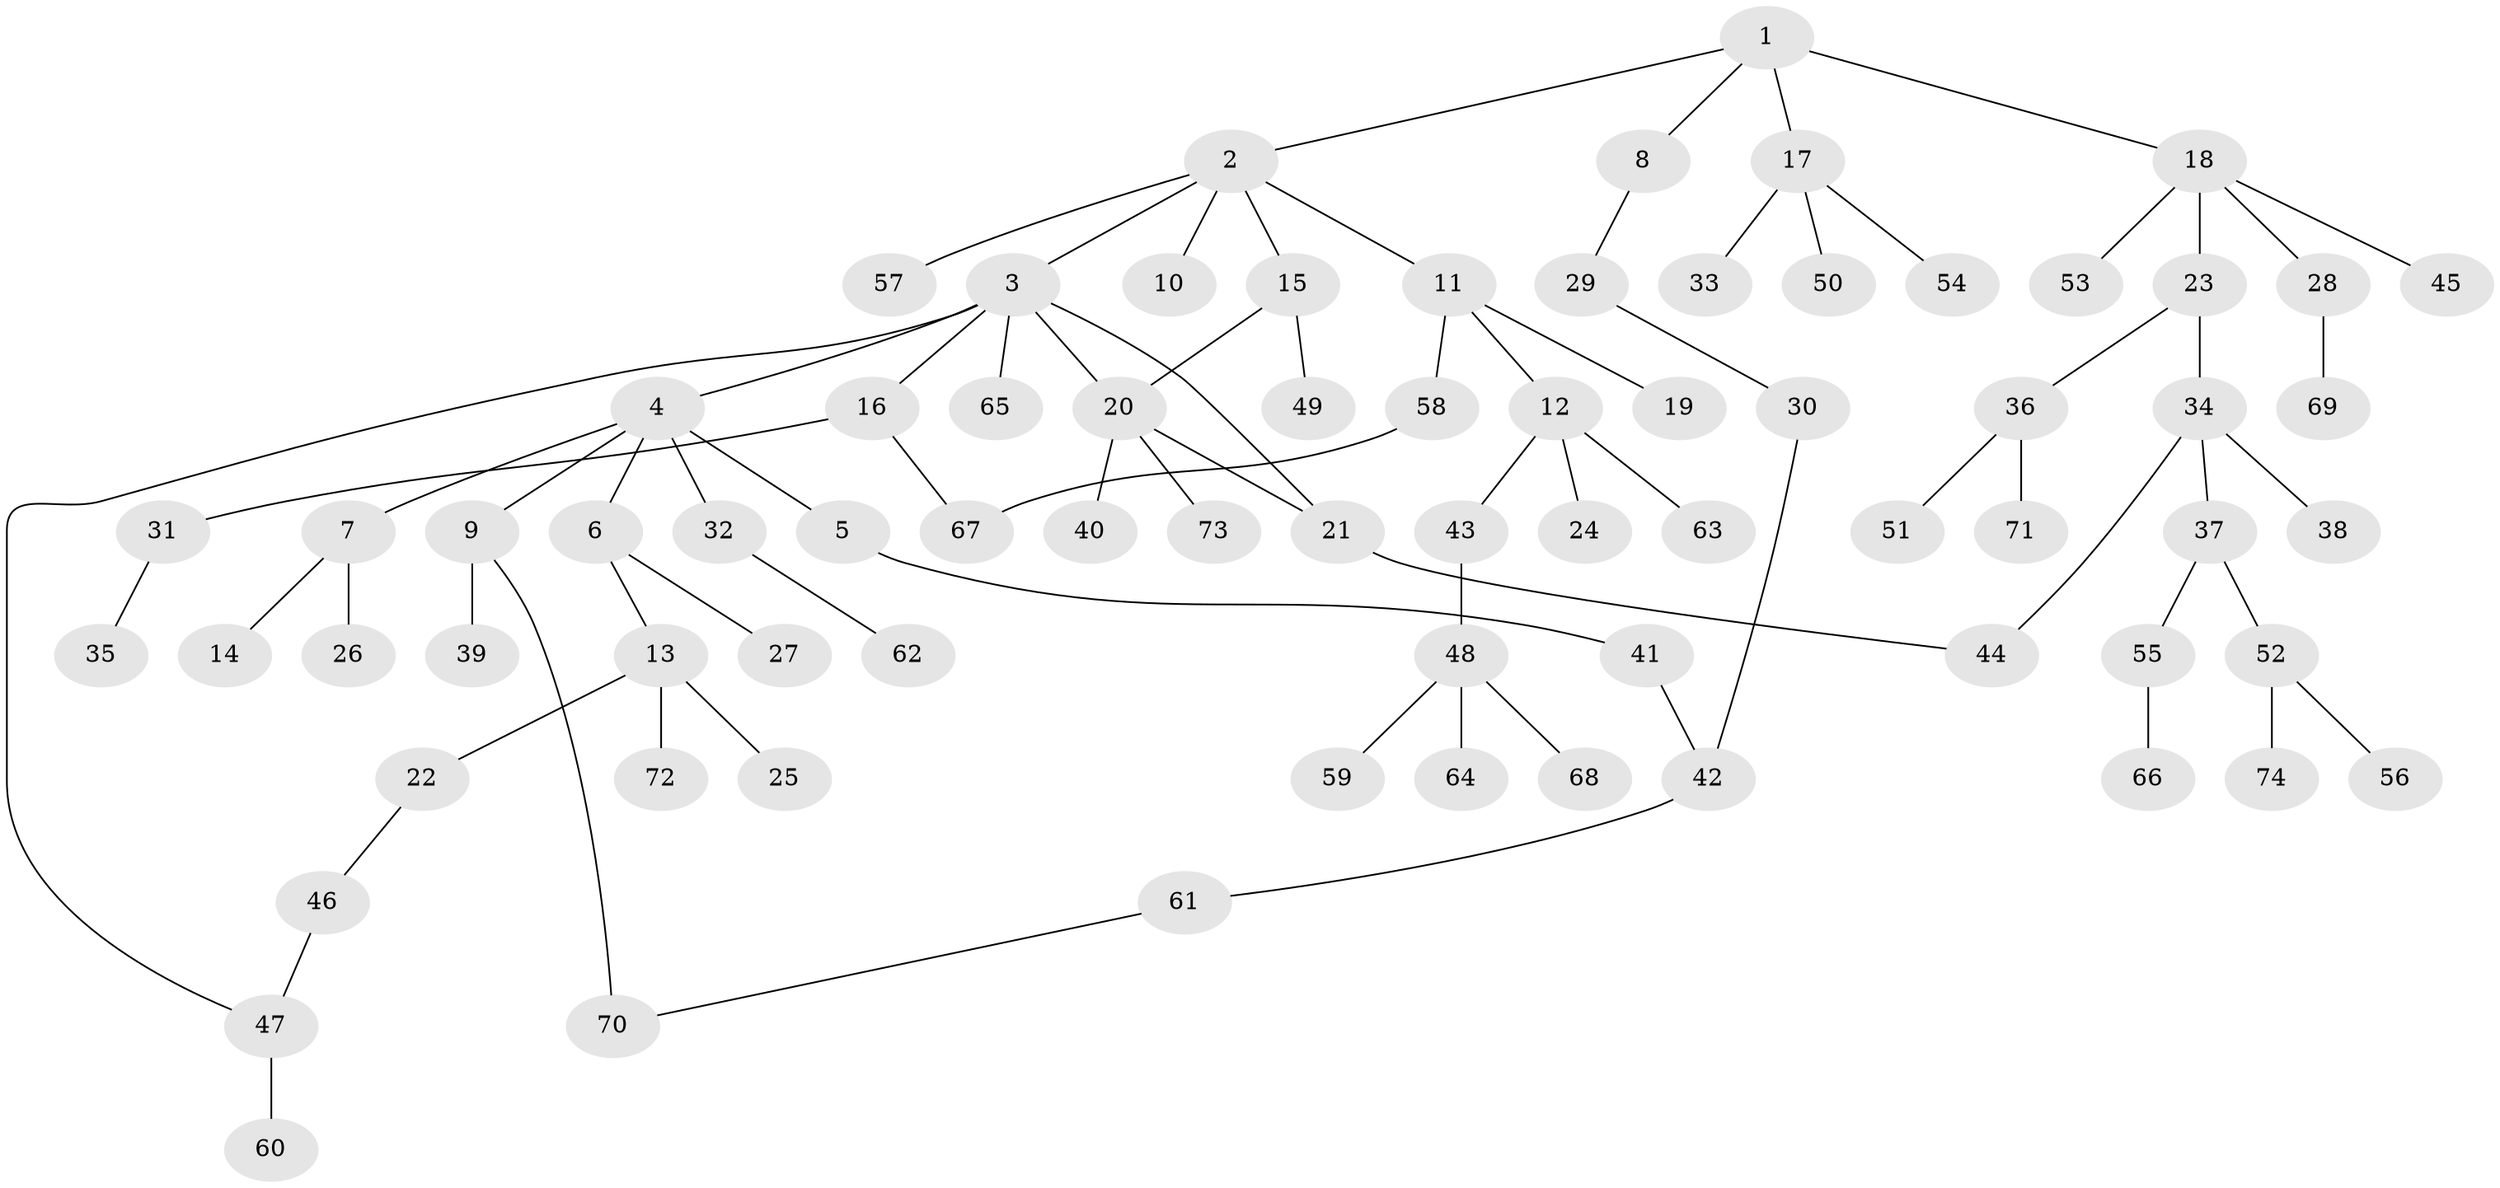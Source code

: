 // Generated by graph-tools (version 1.1) at 2025/49/03/09/25 03:49:20]
// undirected, 74 vertices, 80 edges
graph export_dot {
graph [start="1"]
  node [color=gray90,style=filled];
  1;
  2;
  3;
  4;
  5;
  6;
  7;
  8;
  9;
  10;
  11;
  12;
  13;
  14;
  15;
  16;
  17;
  18;
  19;
  20;
  21;
  22;
  23;
  24;
  25;
  26;
  27;
  28;
  29;
  30;
  31;
  32;
  33;
  34;
  35;
  36;
  37;
  38;
  39;
  40;
  41;
  42;
  43;
  44;
  45;
  46;
  47;
  48;
  49;
  50;
  51;
  52;
  53;
  54;
  55;
  56;
  57;
  58;
  59;
  60;
  61;
  62;
  63;
  64;
  65;
  66;
  67;
  68;
  69;
  70;
  71;
  72;
  73;
  74;
  1 -- 2;
  1 -- 8;
  1 -- 17;
  1 -- 18;
  2 -- 3;
  2 -- 10;
  2 -- 11;
  2 -- 15;
  2 -- 57;
  3 -- 4;
  3 -- 16;
  3 -- 65;
  3 -- 47;
  3 -- 20;
  3 -- 21;
  4 -- 5;
  4 -- 6;
  4 -- 7;
  4 -- 9;
  4 -- 32;
  5 -- 41;
  6 -- 13;
  6 -- 27;
  7 -- 14;
  7 -- 26;
  8 -- 29;
  9 -- 39;
  9 -- 70;
  11 -- 12;
  11 -- 19;
  11 -- 58;
  12 -- 24;
  12 -- 43;
  12 -- 63;
  13 -- 22;
  13 -- 25;
  13 -- 72;
  15 -- 20;
  15 -- 49;
  16 -- 31;
  16 -- 67;
  17 -- 33;
  17 -- 50;
  17 -- 54;
  18 -- 23;
  18 -- 28;
  18 -- 45;
  18 -- 53;
  20 -- 21;
  20 -- 40;
  20 -- 73;
  21 -- 44;
  22 -- 46;
  23 -- 34;
  23 -- 36;
  28 -- 69;
  29 -- 30;
  30 -- 42;
  31 -- 35;
  32 -- 62;
  34 -- 37;
  34 -- 38;
  34 -- 44;
  36 -- 51;
  36 -- 71;
  37 -- 52;
  37 -- 55;
  41 -- 42;
  42 -- 61;
  43 -- 48;
  46 -- 47;
  47 -- 60;
  48 -- 59;
  48 -- 64;
  48 -- 68;
  52 -- 56;
  52 -- 74;
  55 -- 66;
  58 -- 67;
  61 -- 70;
}
